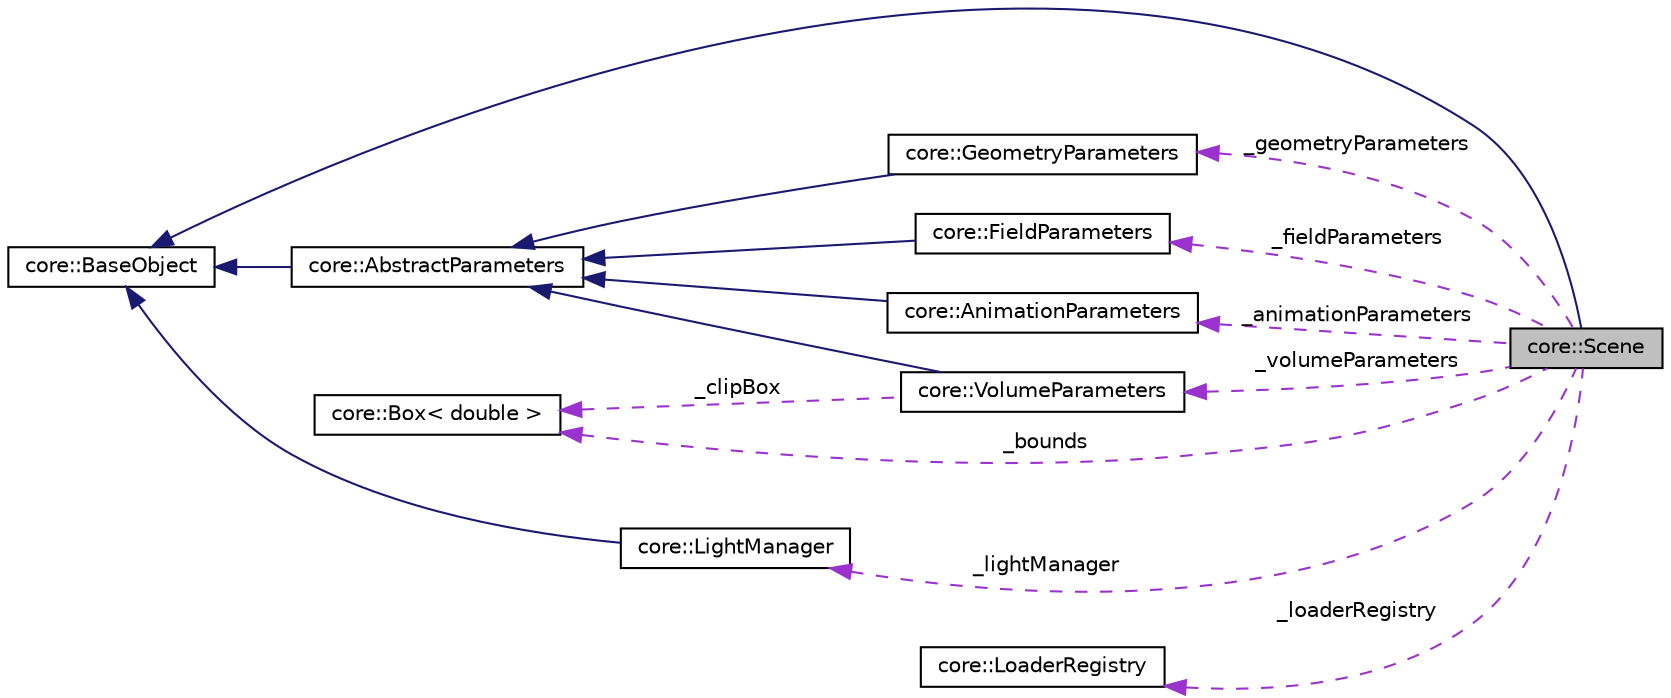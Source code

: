 digraph "core::Scene"
{
 // LATEX_PDF_SIZE
  edge [fontname="Helvetica",fontsize="10",labelfontname="Helvetica",labelfontsize="10"];
  node [fontname="Helvetica",fontsize="10",shape=record];
  rankdir="LR";
  Node1 [label="core::Scene",height=0.2,width=0.4,color="black", fillcolor="grey75", style="filled", fontcolor="black",tooltip="Scene object This object contains collections of geometries, materials and light sources that are use..."];
  Node2 -> Node1 [dir="back",color="midnightblue",fontsize="10",style="solid",fontname="Helvetica"];
  Node2 [label="core::BaseObject",height=0.2,width=0.4,color="black", fillcolor="white", style="filled",URL="$d1/dc6/classcore_1_1BaseObject.html",tooltip=" "];
  Node3 -> Node1 [dir="back",color="darkorchid3",fontsize="10",style="dashed",label=" _loaderRegistry" ,fontname="Helvetica"];
  Node3 [label="core::LoaderRegistry",height=0.2,width=0.4,color="black", fillcolor="white", style="filled",URL="$dc/d97/classcore_1_1LoaderRegistry.html",tooltip=" "];
  Node4 -> Node1 [dir="back",color="darkorchid3",fontsize="10",style="dashed",label=" _geometryParameters" ,fontname="Helvetica"];
  Node4 [label="core::GeometryParameters",height=0.2,width=0.4,color="black", fillcolor="white", style="filled",URL="$d8/d43/classcore_1_1GeometryParameters.html",tooltip=" "];
  Node5 -> Node4 [dir="back",color="midnightblue",fontsize="10",style="solid",fontname="Helvetica"];
  Node5 [label="core::AbstractParameters",height=0.2,width=0.4,color="black", fillcolor="white", style="filled",URL="$da/dda/classcore_1_1AbstractParameters.html",tooltip=" "];
  Node2 -> Node5 [dir="back",color="midnightblue",fontsize="10",style="solid",fontname="Helvetica"];
  Node6 -> Node1 [dir="back",color="darkorchid3",fontsize="10",style="dashed",label=" _volumeParameters" ,fontname="Helvetica"];
  Node6 [label="core::VolumeParameters",height=0.2,width=0.4,color="black", fillcolor="white", style="filled",URL="$df/da5/classcore_1_1VolumeParameters.html",tooltip=" "];
  Node5 -> Node6 [dir="back",color="midnightblue",fontsize="10",style="solid",fontname="Helvetica"];
  Node7 -> Node6 [dir="back",color="darkorchid3",fontsize="10",style="dashed",label=" _clipBox" ,fontname="Helvetica"];
  Node7 [label="core::Box\< double \>",height=0.2,width=0.4,color="black", fillcolor="white", style="filled",URL="$df/d44/classcore_1_1Box.html",tooltip=" "];
  Node8 -> Node1 [dir="back",color="darkorchid3",fontsize="10",style="dashed",label=" _lightManager" ,fontname="Helvetica"];
  Node8 [label="core::LightManager",height=0.2,width=0.4,color="black", fillcolor="white", style="filled",URL="$d0/dc8/classcore_1_1LightManager.html",tooltip="Manages light sources in a scene."];
  Node2 -> Node8 [dir="back",color="midnightblue",fontsize="10",style="solid",fontname="Helvetica"];
  Node9 -> Node1 [dir="back",color="darkorchid3",fontsize="10",style="dashed",label=" _fieldParameters" ,fontname="Helvetica"];
  Node9 [label="core::FieldParameters",height=0.2,width=0.4,color="black", fillcolor="white", style="filled",URL="$d3/d75/classcore_1_1FieldParameters.html",tooltip=" "];
  Node5 -> Node9 [dir="back",color="midnightblue",fontsize="10",style="solid",fontname="Helvetica"];
  Node10 -> Node1 [dir="back",color="darkorchid3",fontsize="10",style="dashed",label=" _animationParameters" ,fontname="Helvetica"];
  Node10 [label="core::AnimationParameters",height=0.2,width=0.4,color="black", fillcolor="white", style="filled",URL="$d4/dfb/classcore_1_1AnimationParameters.html",tooltip=" "];
  Node5 -> Node10 [dir="back",color="midnightblue",fontsize="10",style="solid",fontname="Helvetica"];
  Node7 -> Node1 [dir="back",color="darkorchid3",fontsize="10",style="dashed",label=" _bounds" ,fontname="Helvetica"];
}
